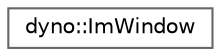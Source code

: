 digraph "Graphical Class Hierarchy"
{
 // LATEX_PDF_SIZE
  bgcolor="transparent";
  edge [fontname=Helvetica,fontsize=10,labelfontname=Helvetica,labelfontsize=10];
  node [fontname=Helvetica,fontsize=10,shape=box,height=0.2,width=0.4];
  rankdir="LR";
  Node0 [id="Node000000",label="dyno::ImWindow",height=0.2,width=0.4,color="grey40", fillcolor="white", style="filled",URL="$classdyno_1_1_im_window.html",tooltip=" "];
}
